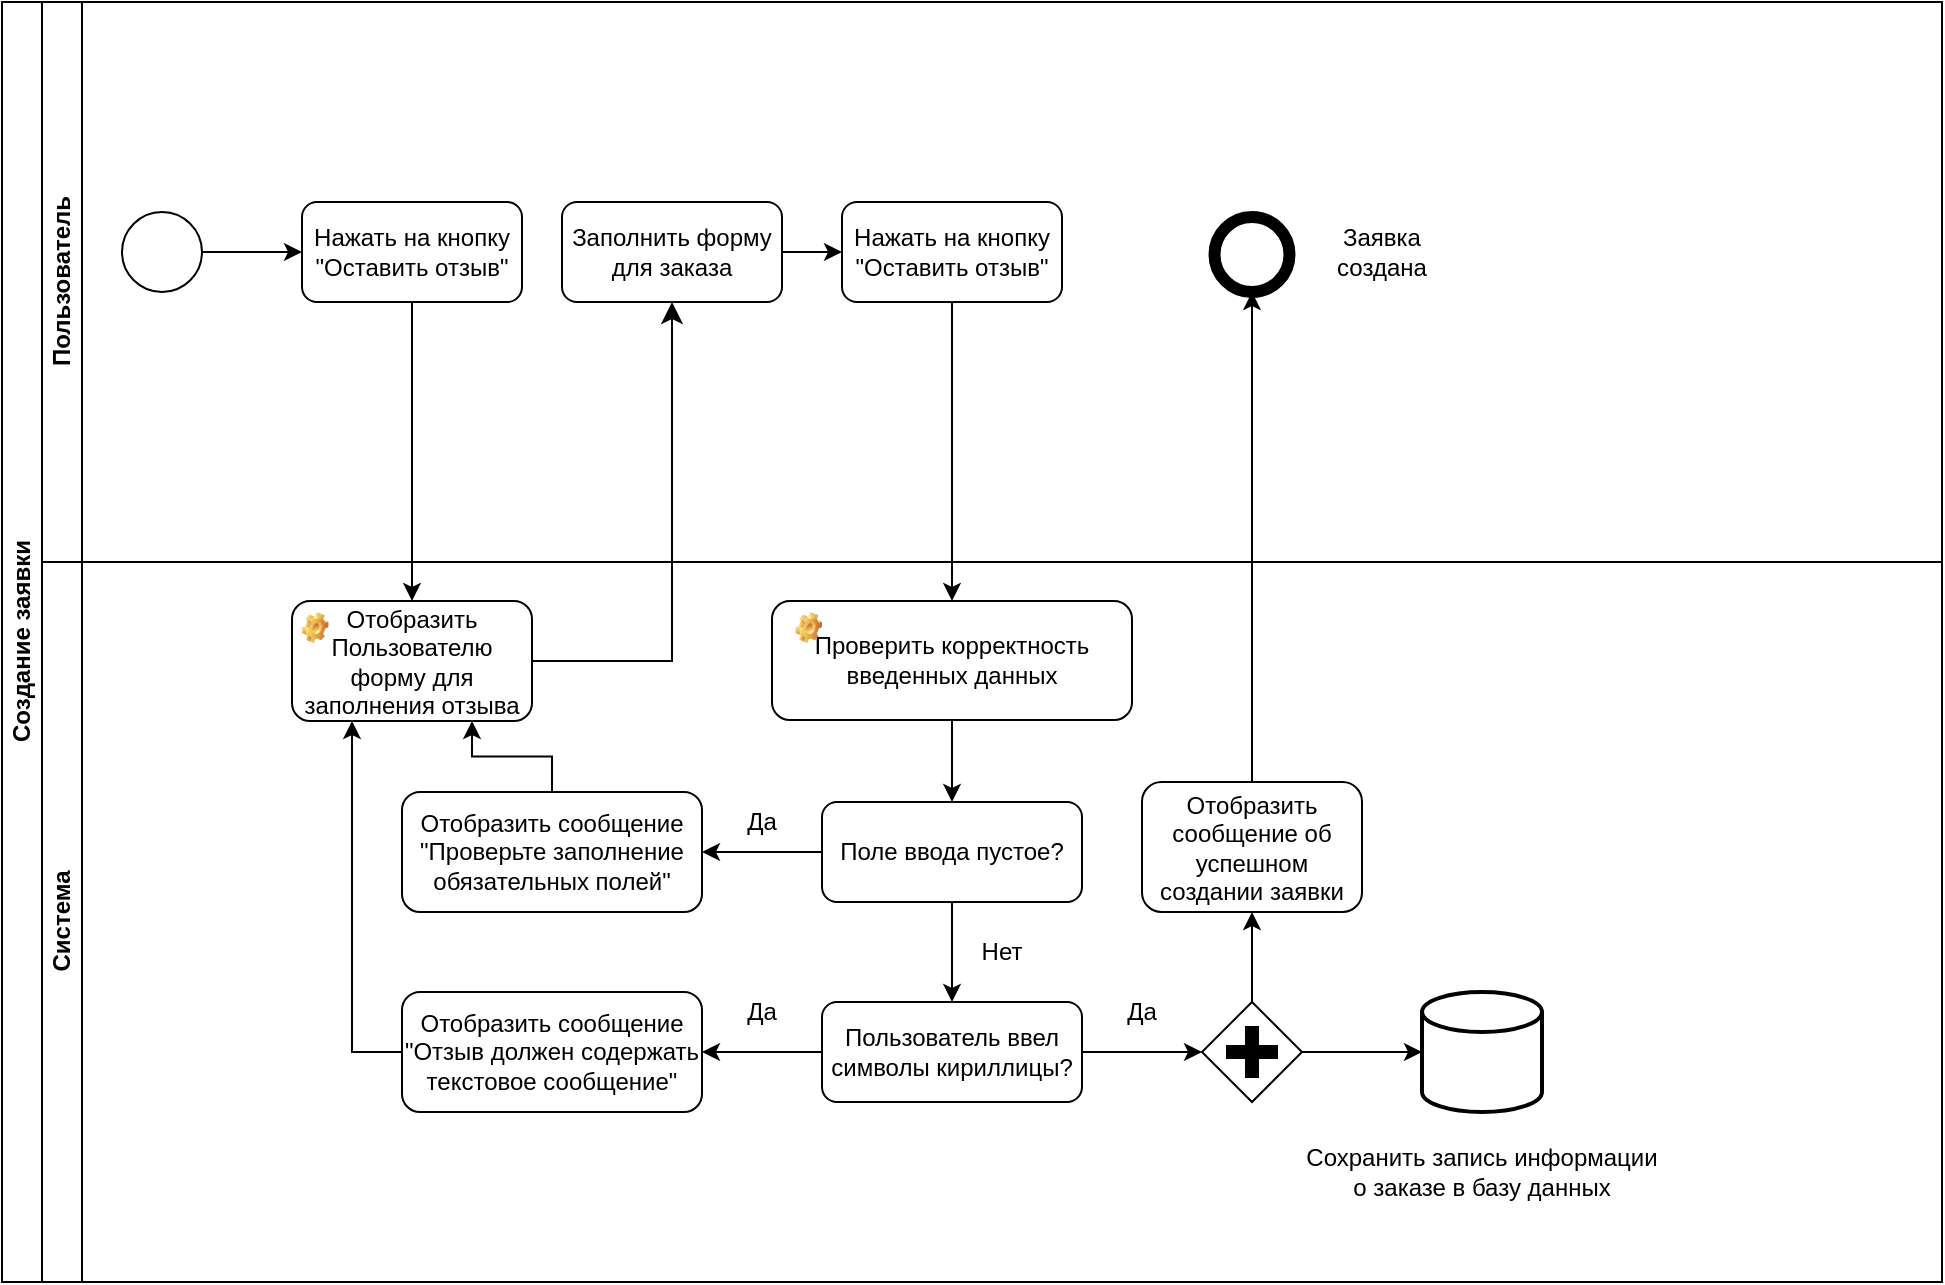 <mxfile version="24.8.3">
  <diagram name="Страница — 1" id="IflniPAnc-2VBu9d5ubB">
    <mxGraphModel dx="794" dy="660" grid="1" gridSize="10" guides="1" tooltips="1" connect="1" arrows="1" fold="1" page="1" pageScale="1" pageWidth="1169" pageHeight="827" math="0" shadow="0">
      <root>
        <mxCell id="0" />
        <mxCell id="1" parent="0" />
        <mxCell id="_352U6r1tiJMxSs29HgW-1" value="Создание заявки" style="swimlane;html=1;childLayout=stackLayout;resizeParent=1;resizeParentMax=0;horizontal=0;startSize=20;horizontalStack=0;resizeHeight=1;resizeWidth=1;" vertex="1" parent="1">
          <mxGeometry x="120" y="120" width="970" height="640" as="geometry" />
        </mxCell>
        <mxCell id="_352U6r1tiJMxSs29HgW-2" value="Пользователь" style="swimlane;html=1;startSize=20;horizontal=0;" vertex="1" parent="_352U6r1tiJMxSs29HgW-1">
          <mxGeometry x="20" width="950" height="280" as="geometry" />
        </mxCell>
        <mxCell id="_352U6r1tiJMxSs29HgW-3" value="" style="ellipse;whiteSpace=wrap;html=1;aspect=fixed;" vertex="1" parent="_352U6r1tiJMxSs29HgW-2">
          <mxGeometry x="40" y="105" width="40" height="40" as="geometry" />
        </mxCell>
        <mxCell id="_352U6r1tiJMxSs29HgW-4" value="Нажать на кнопку &quot;Оставить отзыв&quot;" style="rounded=1;whiteSpace=wrap;html=1;" vertex="1" parent="_352U6r1tiJMxSs29HgW-2">
          <mxGeometry x="130" y="100" width="110" height="50" as="geometry" />
        </mxCell>
        <mxCell id="_352U6r1tiJMxSs29HgW-5" value="" style="endArrow=classic;html=1;rounded=0;exitX=1;exitY=0.5;exitDx=0;exitDy=0;entryX=0;entryY=0.5;entryDx=0;entryDy=0;" edge="1" parent="_352U6r1tiJMxSs29HgW-2" source="_352U6r1tiJMxSs29HgW-3" target="_352U6r1tiJMxSs29HgW-4">
          <mxGeometry width="50" height="50" relative="1" as="geometry">
            <mxPoint x="80" y="195" as="sourcePoint" />
            <mxPoint x="130" y="145" as="targetPoint" />
          </mxGeometry>
        </mxCell>
        <mxCell id="_352U6r1tiJMxSs29HgW-6" value="Заполнить форму для заказа" style="rounded=1;whiteSpace=wrap;html=1;" vertex="1" parent="_352U6r1tiJMxSs29HgW-2">
          <mxGeometry x="260" y="100" width="110" height="50" as="geometry" />
        </mxCell>
        <mxCell id="_352U6r1tiJMxSs29HgW-7" value="" style="ellipse;whiteSpace=wrap;html=1;aspect=fixed;strokeWidth=6;" vertex="1" parent="_352U6r1tiJMxSs29HgW-2">
          <mxGeometry x="586.25" y="107.5" width="37.5" height="37.5" as="geometry" />
        </mxCell>
        <mxCell id="_352U6r1tiJMxSs29HgW-8" value="Заявка создана" style="text;html=1;align=center;verticalAlign=middle;whiteSpace=wrap;rounded=0;" vertex="1" parent="_352U6r1tiJMxSs29HgW-2">
          <mxGeometry x="640" y="110" width="60" height="30" as="geometry" />
        </mxCell>
        <mxCell id="_352U6r1tiJMxSs29HgW-9" value="Нажать на кнопку &quot;Оставить отзыв&quot;" style="rounded=1;whiteSpace=wrap;html=1;" vertex="1" parent="_352U6r1tiJMxSs29HgW-2">
          <mxGeometry x="400" y="100" width="110" height="50" as="geometry" />
        </mxCell>
        <mxCell id="_352U6r1tiJMxSs29HgW-10" value="" style="endArrow=classic;html=1;rounded=0;exitX=1;exitY=0.5;exitDx=0;exitDy=0;entryX=0;entryY=0.5;entryDx=0;entryDy=0;" edge="1" parent="_352U6r1tiJMxSs29HgW-2" source="_352U6r1tiJMxSs29HgW-6" target="_352U6r1tiJMxSs29HgW-9">
          <mxGeometry width="50" height="50" relative="1" as="geometry">
            <mxPoint x="440" y="250" as="sourcePoint" />
            <mxPoint x="490" y="200" as="targetPoint" />
          </mxGeometry>
        </mxCell>
        <mxCell id="_352U6r1tiJMxSs29HgW-11" value="" style="endArrow=classic;html=1;rounded=0;exitX=0.5;exitY=1;exitDx=0;exitDy=0;entryX=0.5;entryY=0;entryDx=0;entryDy=0;" edge="1" parent="_352U6r1tiJMxSs29HgW-1" source="_352U6r1tiJMxSs29HgW-4" target="_352U6r1tiJMxSs29HgW-14">
          <mxGeometry width="50" height="50" relative="1" as="geometry">
            <mxPoint x="180" y="240" as="sourcePoint" />
            <mxPoint x="200" y="360" as="targetPoint" />
          </mxGeometry>
        </mxCell>
        <mxCell id="_352U6r1tiJMxSs29HgW-12" value="" style="edgeStyle=segmentEdgeStyle;endArrow=classic;html=1;curved=0;rounded=0;endSize=8;startSize=8;exitX=1;exitY=0.5;exitDx=0;exitDy=0;entryX=0.5;entryY=1;entryDx=0;entryDy=0;" edge="1" parent="_352U6r1tiJMxSs29HgW-1" source="_352U6r1tiJMxSs29HgW-14" target="_352U6r1tiJMxSs29HgW-6">
          <mxGeometry width="50" height="50" relative="1" as="geometry">
            <mxPoint x="350" y="360" as="sourcePoint" />
            <mxPoint x="400" y="310" as="targetPoint" />
          </mxGeometry>
        </mxCell>
        <mxCell id="_352U6r1tiJMxSs29HgW-13" value="Система" style="swimlane;html=1;startSize=20;horizontal=0;" vertex="1" parent="_352U6r1tiJMxSs29HgW-1">
          <mxGeometry x="20" y="280" width="950" height="360" as="geometry" />
        </mxCell>
        <mxCell id="_352U6r1tiJMxSs29HgW-14" value="Отобразить Пользователю форму для заполнения отзыва" style="rounded=1;whiteSpace=wrap;html=1;" vertex="1" parent="_352U6r1tiJMxSs29HgW-13">
          <mxGeometry x="125" y="19.5" width="120" height="60" as="geometry" />
        </mxCell>
        <mxCell id="_352U6r1tiJMxSs29HgW-15" value="" style="strokeWidth=2;html=1;shape=mxgraph.flowchart.database;whiteSpace=wrap;" vertex="1" parent="_352U6r1tiJMxSs29HgW-13">
          <mxGeometry x="690" y="215" width="60" height="60" as="geometry" />
        </mxCell>
        <mxCell id="_352U6r1tiJMxSs29HgW-16" value="" style="shape=image;html=1;verticalLabelPosition=bottom;verticalAlign=top;imageAspect=1;aspect=fixed;image=img/clipart/Gear_128x128.png" vertex="1" parent="_352U6r1tiJMxSs29HgW-13">
          <mxGeometry x="130" y="25" width="13.22" height="15.5" as="geometry" />
        </mxCell>
        <mxCell id="_352U6r1tiJMxSs29HgW-17" value="Сохранить запись информации о заказе в базу данных" style="text;html=1;align=center;verticalAlign=middle;whiteSpace=wrap;rounded=0;" vertex="1" parent="_352U6r1tiJMxSs29HgW-13">
          <mxGeometry x="630" y="290" width="180" height="30" as="geometry" />
        </mxCell>
        <mxCell id="_352U6r1tiJMxSs29HgW-18" value="Поле ввода пустое?" style="rounded=1;whiteSpace=wrap;html=1;" vertex="1" parent="_352U6r1tiJMxSs29HgW-13">
          <mxGeometry x="390" y="120" width="130" height="50" as="geometry" />
        </mxCell>
        <mxCell id="_352U6r1tiJMxSs29HgW-20" value="Проверить корректность введенных данных" style="rounded=1;whiteSpace=wrap;html=1;" vertex="1" parent="_352U6r1tiJMxSs29HgW-13">
          <mxGeometry x="365" y="19.5" width="180" height="59.5" as="geometry" />
        </mxCell>
        <mxCell id="_352U6r1tiJMxSs29HgW-21" value="" style="shape=image;html=1;verticalLabelPosition=bottom;verticalAlign=top;imageAspect=1;aspect=fixed;image=img/clipart/Gear_128x128.png" vertex="1" parent="_352U6r1tiJMxSs29HgW-13">
          <mxGeometry x="376.78" y="25" width="13.22" height="15.5" as="geometry" />
        </mxCell>
        <mxCell id="_352U6r1tiJMxSs29HgW-22" value="" style="endArrow=classic;html=1;rounded=0;exitX=0.5;exitY=1;exitDx=0;exitDy=0;" edge="1" parent="_352U6r1tiJMxSs29HgW-13" source="_352U6r1tiJMxSs29HgW-20" target="_352U6r1tiJMxSs29HgW-18">
          <mxGeometry width="50" height="50" relative="1" as="geometry">
            <mxPoint x="540" y="115" as="sourcePoint" />
            <mxPoint x="590" y="65" as="targetPoint" />
          </mxGeometry>
        </mxCell>
        <mxCell id="_352U6r1tiJMxSs29HgW-23" value="Нет" style="text;html=1;align=center;verticalAlign=middle;whiteSpace=wrap;rounded=0;" vertex="1" parent="_352U6r1tiJMxSs29HgW-13">
          <mxGeometry x="450" y="180" width="60" height="30" as="geometry" />
        </mxCell>
        <mxCell id="_352U6r1tiJMxSs29HgW-27" value="Да" style="text;html=1;align=center;verticalAlign=middle;whiteSpace=wrap;rounded=0;" vertex="1" parent="_352U6r1tiJMxSs29HgW-13">
          <mxGeometry x="330" y="210" width="60" height="30" as="geometry" />
        </mxCell>
        <mxCell id="_352U6r1tiJMxSs29HgW-28" value="Да" style="text;html=1;align=center;verticalAlign=middle;whiteSpace=wrap;rounded=0;" vertex="1" parent="_352U6r1tiJMxSs29HgW-13">
          <mxGeometry x="520" y="210" width="60" height="30" as="geometry" />
        </mxCell>
        <mxCell id="_352U6r1tiJMxSs29HgW-29" value="" style="points=[[0.25,0.25,0],[0.5,0,0],[0.75,0.25,0],[1,0.5,0],[0.75,0.75,0],[0.5,1,0],[0.25,0.75,0],[0,0.5,0]];shape=mxgraph.bpmn.gateway2;html=1;verticalLabelPosition=bottom;labelBackgroundColor=#ffffff;verticalAlign=top;align=center;perimeter=rhombusPerimeter;outlineConnect=0;outline=none;symbol=none;gwType=parallel;" vertex="1" parent="_352U6r1tiJMxSs29HgW-13">
          <mxGeometry x="580" y="220" width="50" height="50" as="geometry" />
        </mxCell>
        <mxCell id="_352U6r1tiJMxSs29HgW-30" value="" style="endArrow=classic;html=1;rounded=0;exitX=1;exitY=0.5;exitDx=0;exitDy=0;entryX=0;entryY=0.5;entryDx=0;entryDy=0;entryPerimeter=0;" edge="1" parent="_352U6r1tiJMxSs29HgW-13" target="_352U6r1tiJMxSs29HgW-29">
          <mxGeometry width="50" height="50" relative="1" as="geometry">
            <mxPoint x="520" y="245" as="sourcePoint" />
            <mxPoint x="660" y="20" as="targetPoint" />
          </mxGeometry>
        </mxCell>
        <mxCell id="_352U6r1tiJMxSs29HgW-31" value="" style="endArrow=classic;html=1;rounded=0;exitX=1;exitY=0.5;exitDx=0;exitDy=0;entryX=0;entryY=0.5;entryDx=0;entryDy=0;entryPerimeter=0;exitPerimeter=0;" edge="1" parent="_352U6r1tiJMxSs29HgW-13" source="_352U6r1tiJMxSs29HgW-29" target="_352U6r1tiJMxSs29HgW-15">
          <mxGeometry width="50" height="50" relative="1" as="geometry">
            <mxPoint x="715" y="-130" as="sourcePoint" />
            <mxPoint x="690" y="-90" as="targetPoint" />
          </mxGeometry>
        </mxCell>
        <mxCell id="_352U6r1tiJMxSs29HgW-32" value="Отобразить сообщение об успешном создании заявки" style="rounded=1;whiteSpace=wrap;html=1;" vertex="1" parent="_352U6r1tiJMxSs29HgW-13">
          <mxGeometry x="550" y="110" width="110" height="65" as="geometry" />
        </mxCell>
        <mxCell id="_352U6r1tiJMxSs29HgW-33" value="" style="endArrow=classic;html=1;rounded=0;exitX=0.5;exitY=0;exitDx=0;exitDy=0;exitPerimeter=0;entryX=0.5;entryY=1;entryDx=0;entryDy=0;" edge="1" parent="_352U6r1tiJMxSs29HgW-13" source="_352U6r1tiJMxSs29HgW-29" target="_352U6r1tiJMxSs29HgW-32">
          <mxGeometry width="50" height="50" relative="1" as="geometry">
            <mxPoint x="610" y="70" as="sourcePoint" />
            <mxPoint x="660" y="20" as="targetPoint" />
          </mxGeometry>
        </mxCell>
        <mxCell id="_352U6r1tiJMxSs29HgW-34" value="Отобразить сообщение &quot;Проверьте заполнение обязательных полей&quot;" style="rounded=1;whiteSpace=wrap;html=1;" vertex="1" parent="_352U6r1tiJMxSs29HgW-13">
          <mxGeometry x="180" y="115" width="150" height="60" as="geometry" />
        </mxCell>
        <mxCell id="_352U6r1tiJMxSs29HgW-35" value="" style="endArrow=classic;html=1;rounded=0;entryX=1;entryY=0.5;entryDx=0;entryDy=0;exitX=0;exitY=0.5;exitDx=0;exitDy=0;" edge="1" parent="_352U6r1tiJMxSs29HgW-13" source="_352U6r1tiJMxSs29HgW-18" target="_352U6r1tiJMxSs29HgW-34">
          <mxGeometry width="50" height="50" relative="1" as="geometry">
            <mxPoint x="245" y="265" as="sourcePoint" />
            <mxPoint x="295" y="215" as="targetPoint" />
          </mxGeometry>
        </mxCell>
        <mxCell id="_352U6r1tiJMxSs29HgW-39" value="Пользователь ввел символы кириллицы?" style="rounded=1;whiteSpace=wrap;html=1;" vertex="1" parent="_352U6r1tiJMxSs29HgW-13">
          <mxGeometry x="390" y="220" width="130" height="50" as="geometry" />
        </mxCell>
        <mxCell id="_352U6r1tiJMxSs29HgW-41" value="" style="endArrow=classic;html=1;rounded=0;entryX=0.5;entryY=0;entryDx=0;entryDy=0;exitX=0.5;exitY=1;exitDx=0;exitDy=0;" edge="1" parent="_352U6r1tiJMxSs29HgW-13" source="_352U6r1tiJMxSs29HgW-18" target="_352U6r1tiJMxSs29HgW-39">
          <mxGeometry width="50" height="50" relative="1" as="geometry">
            <mxPoint x="290" y="310" as="sourcePoint" />
            <mxPoint x="340" y="260" as="targetPoint" />
          </mxGeometry>
        </mxCell>
        <mxCell id="_352U6r1tiJMxSs29HgW-42" value="Да" style="text;html=1;align=center;verticalAlign=middle;whiteSpace=wrap;rounded=0;" vertex="1" parent="_352U6r1tiJMxSs29HgW-13">
          <mxGeometry x="330" y="115" width="60" height="30" as="geometry" />
        </mxCell>
        <mxCell id="_352U6r1tiJMxSs29HgW-43" value="Отобразить сообщение &quot;Отзыв должен содержать текстовое сообщение&quot;" style="rounded=1;whiteSpace=wrap;html=1;" vertex="1" parent="_352U6r1tiJMxSs29HgW-13">
          <mxGeometry x="180" y="215" width="150" height="60" as="geometry" />
        </mxCell>
        <mxCell id="_352U6r1tiJMxSs29HgW-44" value="" style="endArrow=classic;html=1;rounded=0;entryX=1;entryY=0.5;entryDx=0;entryDy=0;exitX=0;exitY=0.5;exitDx=0;exitDy=0;" edge="1" parent="_352U6r1tiJMxSs29HgW-13" source="_352U6r1tiJMxSs29HgW-39" target="_352U6r1tiJMxSs29HgW-43">
          <mxGeometry width="50" height="50" relative="1" as="geometry">
            <mxPoint x="376.78" y="350" as="sourcePoint" />
            <mxPoint x="426.78" y="300" as="targetPoint" />
          </mxGeometry>
        </mxCell>
        <mxCell id="_352U6r1tiJMxSs29HgW-40" value="" style="endArrow=classic;html=1;rounded=0;entryX=0.25;entryY=1;entryDx=0;entryDy=0;exitX=0;exitY=0.5;exitDx=0;exitDy=0;edgeStyle=orthogonalEdgeStyle;" edge="1" parent="_352U6r1tiJMxSs29HgW-13" source="_352U6r1tiJMxSs29HgW-43" target="_352U6r1tiJMxSs29HgW-14">
          <mxGeometry width="50" height="50" relative="1" as="geometry">
            <mxPoint x="75" y="240" as="sourcePoint" />
            <mxPoint x="125" y="190" as="targetPoint" />
          </mxGeometry>
        </mxCell>
        <mxCell id="_352U6r1tiJMxSs29HgW-45" value="" style="endArrow=classic;html=1;rounded=0;entryX=0.75;entryY=1;entryDx=0;entryDy=0;exitX=0.5;exitY=0;exitDx=0;exitDy=0;edgeStyle=orthogonalEdgeStyle;" edge="1" parent="_352U6r1tiJMxSs29HgW-13" source="_352U6r1tiJMxSs29HgW-34" target="_352U6r1tiJMxSs29HgW-14">
          <mxGeometry width="50" height="50" relative="1" as="geometry">
            <mxPoint x="280" y="90.5" as="sourcePoint" />
            <mxPoint x="330" y="40.5" as="targetPoint" />
          </mxGeometry>
        </mxCell>
        <mxCell id="_352U6r1tiJMxSs29HgW-37" value="" style="endArrow=classic;html=1;rounded=0;exitX=0.5;exitY=1;exitDx=0;exitDy=0;entryX=0.5;entryY=0;entryDx=0;entryDy=0;" edge="1" parent="_352U6r1tiJMxSs29HgW-1" source="_352U6r1tiJMxSs29HgW-9" target="_352U6r1tiJMxSs29HgW-20">
          <mxGeometry width="50" height="50" relative="1" as="geometry">
            <mxPoint x="510" y="250" as="sourcePoint" />
            <mxPoint x="560" y="200" as="targetPoint" />
          </mxGeometry>
        </mxCell>
        <mxCell id="_352U6r1tiJMxSs29HgW-38" value="" style="endArrow=classic;html=1;rounded=0;exitX=0.5;exitY=0;exitDx=0;exitDy=0;entryX=0.5;entryY=1;entryDx=0;entryDy=0;" edge="1" parent="_352U6r1tiJMxSs29HgW-1" source="_352U6r1tiJMxSs29HgW-32" target="_352U6r1tiJMxSs29HgW-7">
          <mxGeometry width="50" height="50" relative="1" as="geometry">
            <mxPoint x="630" y="350" as="sourcePoint" />
            <mxPoint x="680" y="300" as="targetPoint" />
          </mxGeometry>
        </mxCell>
      </root>
    </mxGraphModel>
  </diagram>
</mxfile>
